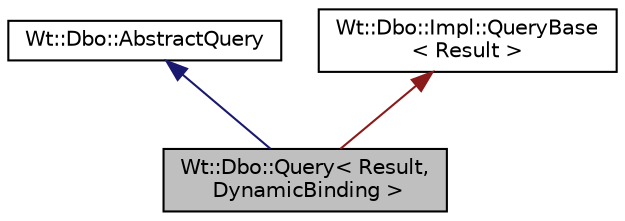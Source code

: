 digraph "Wt::Dbo::Query&lt; Result, DynamicBinding &gt;"
{
 // LATEX_PDF_SIZE
  edge [fontname="Helvetica",fontsize="10",labelfontname="Helvetica",labelfontsize="10"];
  node [fontname="Helvetica",fontsize="10",shape=record];
  Node1 [label="Wt::Dbo::Query\< Result,\l DynamicBinding \>",height=0.2,width=0.4,color="black", fillcolor="grey75", style="filled", fontcolor="black",tooltip=" "];
  Node2 -> Node1 [dir="back",color="midnightblue",fontsize="10",style="solid",fontname="Helvetica"];
  Node2 [label="Wt::Dbo::AbstractQuery",height=0.2,width=0.4,color="black", fillcolor="white", style="filled",URL="$classWt_1_1Dbo_1_1AbstractQuery.html",tooltip="An abstract dynamic database query."];
  Node3 -> Node1 [dir="back",color="firebrick4",fontsize="10",style="solid",fontname="Helvetica"];
  Node3 [label="Wt::Dbo::Impl::QueryBase\l\< Result \>",height=0.2,width=0.4,color="black", fillcolor="white", style="filled",URL="$classWt_1_1Dbo_1_1Impl_1_1QueryBase.html",tooltip=" "];
}
